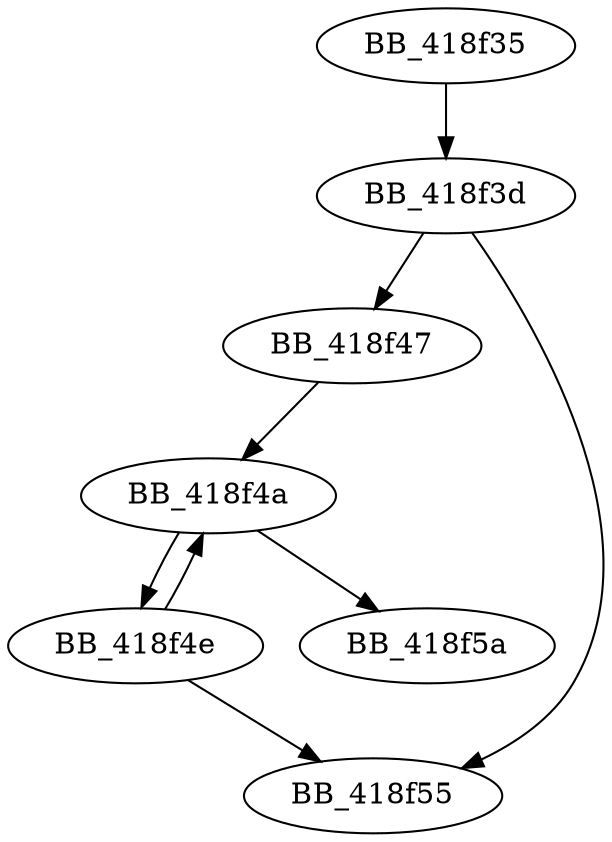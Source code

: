 DiGraph __IsExceptionObjectToBeDestroyed{
BB_418f35->BB_418f3d
BB_418f3d->BB_418f47
BB_418f3d->BB_418f55
BB_418f47->BB_418f4a
BB_418f4a->BB_418f4e
BB_418f4a->BB_418f5a
BB_418f4e->BB_418f4a
BB_418f4e->BB_418f55
}

